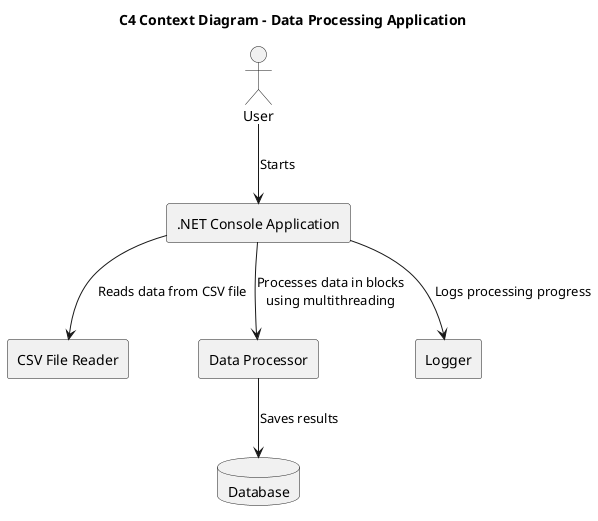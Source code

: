 @startuml
!define RECTANGLE_RECT rectangle
!define RECTANGLE_NODE node
!define RECTANGLE_DATABASE database

title C4 Context Diagram - Data Processing Application

actor User as u
RECTANGLE_RECT ".NET Console Application" as App
RECTANGLE_RECT "CSV File Reader" as Reader
RECTANGLE_RECT "Data Processor" as Processor
RECTANGLE_RECT "Logger" as Log
RECTANGLE_DATABASE "Database" as DB

u --> App : Starts
App --> Reader : Reads data from CSV file
App --> Processor : Processes data in blocks\nusing multithreading
App --> Log : Logs processing progress
Processor --> DB : Saves results
@enduml